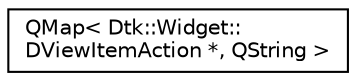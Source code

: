 digraph "类继承关系图"
{
  edge [fontname="Helvetica",fontsize="10",labelfontname="Helvetica",labelfontsize="10"];
  node [fontname="Helvetica",fontsize="10",shape=record];
  rankdir="LR";
  Node0 [label="QMap\< Dtk::Widget::\lDViewItemAction *, QString \>",height=0.2,width=0.4,color="black", fillcolor="white", style="filled",URL="$class_q_map.html"];
}
